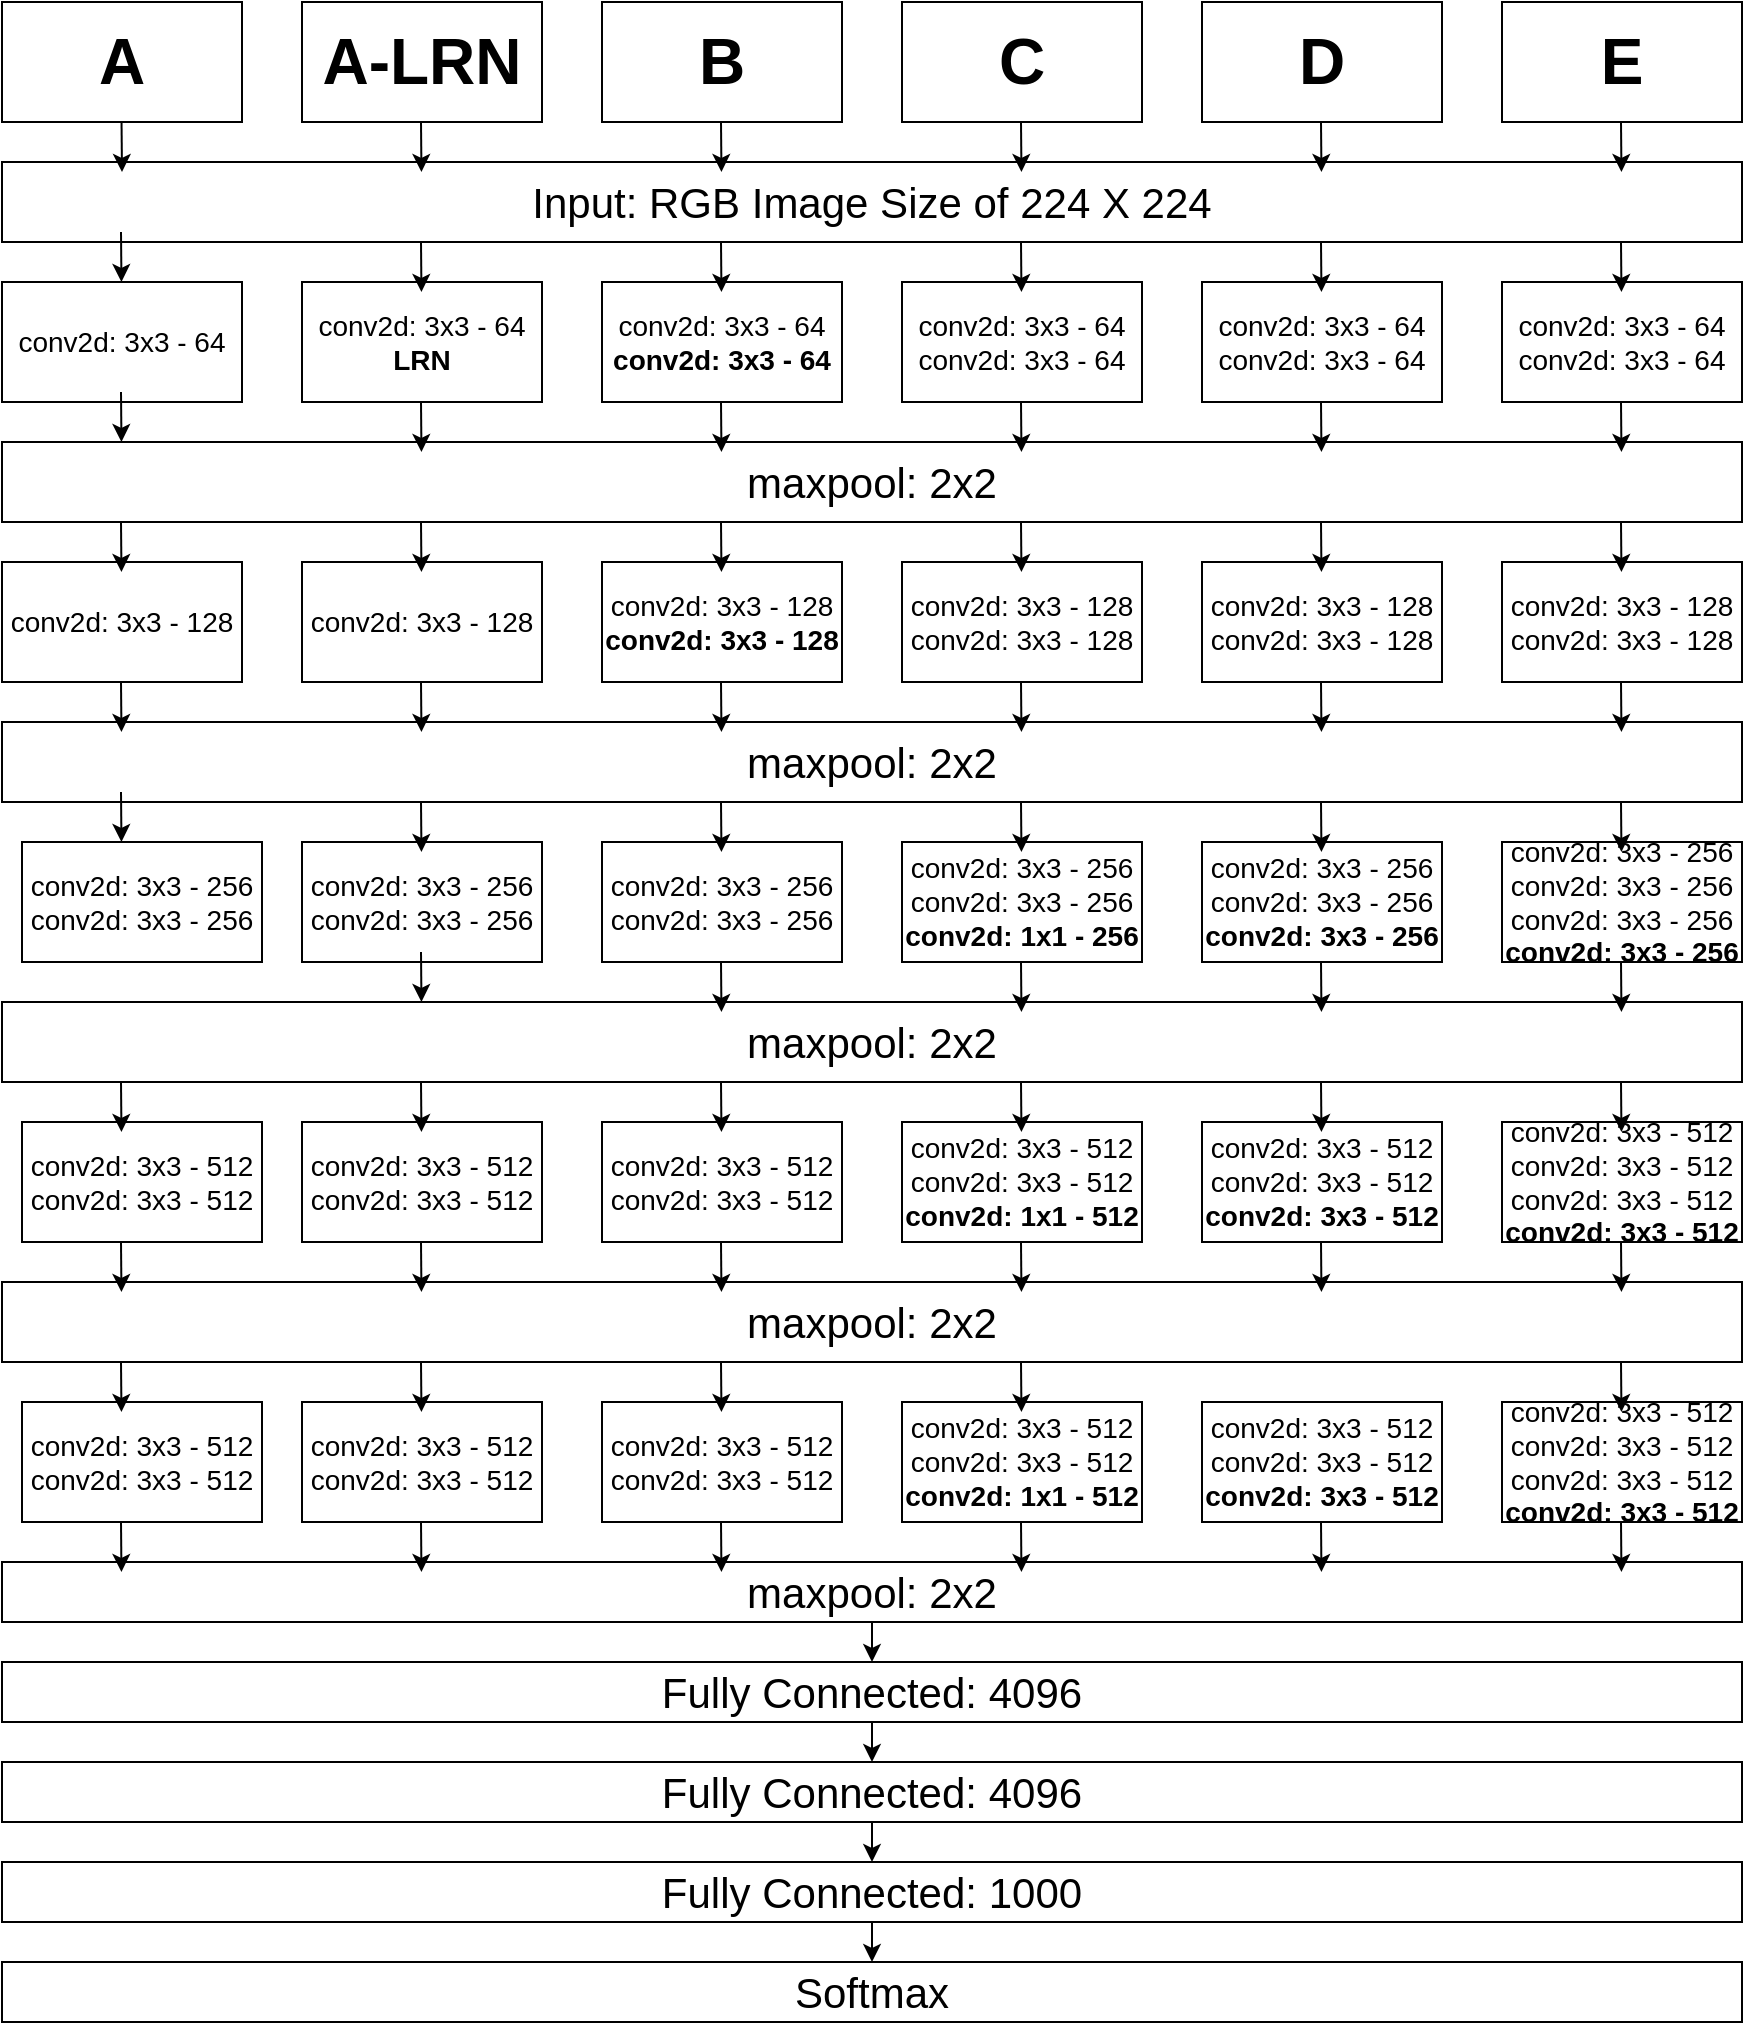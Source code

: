 <mxfile version="13.4.6" type="device"><diagram id="58EJAsAzyNvhhoE62I-L" name="Page-1"><mxGraphModel dx="1365" dy="728" grid="1" gridSize="10" guides="1" tooltips="1" connect="1" arrows="1" fold="1" page="1" pageScale="1" pageWidth="850" pageHeight="1100" math="0" shadow="0"><root><mxCell id="0"/><mxCell id="1" parent="0"/><mxCell id="22tS7t4xA9-apccGyY3T-1" value="&lt;b&gt;&lt;font style=&quot;font-size: 32px&quot;&gt;A&lt;/font&gt;&lt;/b&gt;" style="rounded=0;whiteSpace=wrap;html=1;direction=west;" vertex="1" parent="1"><mxGeometry y="80" width="120" height="60" as="geometry"/></mxCell><mxCell id="22tS7t4xA9-apccGyY3T-3" value="&lt;font style=&quot;font-size: 21px&quot;&gt;Input: RGB Image Size of 224 X 224&lt;/font&gt;" style="rounded=0;whiteSpace=wrap;html=1;direction=east;" vertex="1" parent="1"><mxGeometry y="160" width="870" height="40" as="geometry"/></mxCell><mxCell id="22tS7t4xA9-apccGyY3T-6" value="&lt;font&gt;&lt;font style=&quot;font-size: 14px&quot;&gt;conv2d: 3x3 - 64&lt;/font&gt;&lt;br&gt;&lt;/font&gt;" style="rounded=0;whiteSpace=wrap;html=1;" vertex="1" parent="1"><mxGeometry y="220" width="120" height="60" as="geometry"/></mxCell><mxCell id="22tS7t4xA9-apccGyY3T-8" value="&lt;font style=&quot;font-size: 21px&quot;&gt;maxpool: 2x2&lt;/font&gt;" style="rounded=0;whiteSpace=wrap;html=1;" vertex="1" parent="1"><mxGeometry y="300" width="870" height="40" as="geometry"/></mxCell><mxCell id="22tS7t4xA9-apccGyY3T-10" value="&lt;font&gt;&lt;font style=&quot;font-size: 14px&quot;&gt;conv2d: 3x3 - 128&lt;/font&gt;&lt;br&gt;&lt;/font&gt;" style="rounded=0;whiteSpace=wrap;html=1;" vertex="1" parent="1"><mxGeometry y="360" width="120" height="60" as="geometry"/></mxCell><mxCell id="22tS7t4xA9-apccGyY3T-12" value="&lt;font style=&quot;font-size: 21px&quot;&gt;maxpool: 2x2&lt;/font&gt;" style="rounded=0;whiteSpace=wrap;html=1;" vertex="1" parent="1"><mxGeometry y="440" width="870" height="40" as="geometry"/></mxCell><mxCell id="22tS7t4xA9-apccGyY3T-14" value="&lt;font&gt;&lt;font style=&quot;font-size: 14px&quot;&gt;conv2d: 3x3 - 256&lt;br&gt;&lt;/font&gt;&lt;span style=&quot;font-size: 14px&quot;&gt;conv2d: 3x3 - 256&lt;/span&gt;&lt;br&gt;&lt;/font&gt;" style="rounded=0;whiteSpace=wrap;html=1;" vertex="1" parent="1"><mxGeometry x="10" y="500" width="120" height="60" as="geometry"/></mxCell><mxCell id="22tS7t4xA9-apccGyY3T-16" value="&lt;font style=&quot;font-size: 21px&quot;&gt;maxpool: 2x2&lt;/font&gt;" style="rounded=0;whiteSpace=wrap;html=1;" vertex="1" parent="1"><mxGeometry y="580" width="870" height="40" as="geometry"/></mxCell><mxCell id="22tS7t4xA9-apccGyY3T-19" value="&lt;font&gt;&lt;font style=&quot;font-size: 14px&quot;&gt;conv2d: 3x3 - 512&lt;br&gt;&lt;/font&gt;&lt;span style=&quot;font-size: 14px&quot;&gt;conv2d: 3x3 - 512&lt;/span&gt;&lt;br&gt;&lt;/font&gt;" style="rounded=0;whiteSpace=wrap;html=1;" vertex="1" parent="1"><mxGeometry x="10" y="640" width="120" height="60" as="geometry"/></mxCell><mxCell id="22tS7t4xA9-apccGyY3T-25" value="&lt;font style=&quot;font-size: 21px&quot;&gt;maxpool: 2x2&lt;/font&gt;" style="rounded=0;whiteSpace=wrap;html=1;" vertex="1" parent="1"><mxGeometry y="720" width="870" height="40" as="geometry"/></mxCell><mxCell id="22tS7t4xA9-apccGyY3T-27" value="&lt;font&gt;&lt;font style=&quot;font-size: 14px&quot;&gt;conv2d: 3x3 - 512&lt;br&gt;&lt;/font&gt;&lt;span style=&quot;font-size: 14px&quot;&gt;conv2d: 3x3 - 512&lt;/span&gt;&lt;br&gt;&lt;/font&gt;" style="rounded=0;whiteSpace=wrap;html=1;" vertex="1" parent="1"><mxGeometry x="10" y="780" width="120" height="60" as="geometry"/></mxCell><mxCell id="22tS7t4xA9-apccGyY3T-59" style="edgeStyle=orthogonalEdgeStyle;rounded=0;orthogonalLoop=1;jettySize=auto;html=1;exitX=0.5;exitY=1;exitDx=0;exitDy=0;entryX=0.5;entryY=0;entryDx=0;entryDy=0;" edge="1" parent="1" source="22tS7t4xA9-apccGyY3T-29" target="22tS7t4xA9-apccGyY3T-30"><mxGeometry relative="1" as="geometry"/></mxCell><mxCell id="22tS7t4xA9-apccGyY3T-29" value="&lt;font style=&quot;font-size: 21px&quot;&gt;maxpool: 2x2&lt;/font&gt;" style="rounded=0;whiteSpace=wrap;html=1;" vertex="1" parent="1"><mxGeometry y="860" width="870" height="30" as="geometry"/></mxCell><mxCell id="22tS7t4xA9-apccGyY3T-60" style="edgeStyle=orthogonalEdgeStyle;rounded=0;orthogonalLoop=1;jettySize=auto;html=1;exitX=0.5;exitY=1;exitDx=0;exitDy=0;entryX=0.5;entryY=0;entryDx=0;entryDy=0;" edge="1" parent="1" source="22tS7t4xA9-apccGyY3T-30" target="22tS7t4xA9-apccGyY3T-31"><mxGeometry relative="1" as="geometry"/></mxCell><mxCell id="22tS7t4xA9-apccGyY3T-30" value="&lt;font style=&quot;font-size: 21px&quot;&gt;Fully Connected: 4096&lt;/font&gt;" style="rounded=0;whiteSpace=wrap;html=1;" vertex="1" parent="1"><mxGeometry y="910" width="870" height="30" as="geometry"/></mxCell><mxCell id="22tS7t4xA9-apccGyY3T-61" style="edgeStyle=orthogonalEdgeStyle;rounded=0;orthogonalLoop=1;jettySize=auto;html=1;exitX=0.5;exitY=1;exitDx=0;exitDy=0;entryX=0.5;entryY=0;entryDx=0;entryDy=0;" edge="1" parent="1" source="22tS7t4xA9-apccGyY3T-31" target="22tS7t4xA9-apccGyY3T-34"><mxGeometry relative="1" as="geometry"/></mxCell><mxCell id="22tS7t4xA9-apccGyY3T-31" value="&lt;font style=&quot;font-size: 21px&quot;&gt;Fully Connected: 4096&lt;/font&gt;" style="rounded=0;whiteSpace=wrap;html=1;" vertex="1" parent="1"><mxGeometry y="960" width="870" height="30" as="geometry"/></mxCell><mxCell id="22tS7t4xA9-apccGyY3T-32" style="edgeStyle=orthogonalEdgeStyle;rounded=0;orthogonalLoop=1;jettySize=auto;html=1;exitX=0.5;exitY=1;exitDx=0;exitDy=0;" edge="1" parent="1" source="22tS7t4xA9-apccGyY3T-3" target="22tS7t4xA9-apccGyY3T-3"><mxGeometry relative="1" as="geometry"/></mxCell><mxCell id="22tS7t4xA9-apccGyY3T-62" style="edgeStyle=orthogonalEdgeStyle;rounded=0;orthogonalLoop=1;jettySize=auto;html=1;exitX=0.5;exitY=1;exitDx=0;exitDy=0;entryX=0.5;entryY=0;entryDx=0;entryDy=0;" edge="1" parent="1" source="22tS7t4xA9-apccGyY3T-34" target="22tS7t4xA9-apccGyY3T-35"><mxGeometry relative="1" as="geometry"/></mxCell><mxCell id="22tS7t4xA9-apccGyY3T-34" value="&lt;font style=&quot;font-size: 21px&quot;&gt;Fully Connected: 1000&lt;/font&gt;" style="rounded=0;whiteSpace=wrap;html=1;" vertex="1" parent="1"><mxGeometry y="1010" width="870" height="30" as="geometry"/></mxCell><mxCell id="22tS7t4xA9-apccGyY3T-35" value="&lt;font style=&quot;font-size: 21px&quot;&gt;Softmax&lt;/font&gt;" style="rounded=0;whiteSpace=wrap;html=1;" vertex="1" parent="1"><mxGeometry y="1060" width="870" height="30" as="geometry"/></mxCell><mxCell id="22tS7t4xA9-apccGyY3T-36" value="&lt;font&gt;&lt;font style=&quot;font-size: 14px&quot;&gt;conv2d: 3x3 - 64&lt;br&gt;&lt;/font&gt;&lt;b&gt;&lt;font style=&quot;font-size: 14px&quot;&gt;LRN&lt;/font&gt;&lt;/b&gt;&lt;br&gt;&lt;/font&gt;" style="rounded=0;whiteSpace=wrap;html=1;" vertex="1" parent="1"><mxGeometry x="150" y="220" width="120" height="60" as="geometry"/></mxCell><mxCell id="22tS7t4xA9-apccGyY3T-37" value="&lt;b&gt;&lt;font style=&quot;font-size: 32px&quot;&gt;A-LRN&lt;/font&gt;&lt;/b&gt;" style="rounded=0;whiteSpace=wrap;html=1;direction=west;" vertex="1" parent="1"><mxGeometry x="150" y="80" width="120" height="60" as="geometry"/></mxCell><mxCell id="22tS7t4xA9-apccGyY3T-38" value="&lt;font&gt;&lt;font style=&quot;font-size: 14px&quot;&gt;conv2d: 3x3 - 128&lt;/font&gt;&lt;br&gt;&lt;/font&gt;" style="rounded=0;whiteSpace=wrap;html=1;" vertex="1" parent="1"><mxGeometry x="150" y="360" width="120" height="60" as="geometry"/></mxCell><mxCell id="22tS7t4xA9-apccGyY3T-39" value="&lt;font&gt;&lt;font style=&quot;font-size: 14px&quot;&gt;conv2d: 3x3 - 256&lt;br&gt;&lt;/font&gt;&lt;span style=&quot;font-size: 14px&quot;&gt;conv2d: 3x3 - 256&lt;/span&gt;&lt;br&gt;&lt;/font&gt;" style="rounded=0;whiteSpace=wrap;html=1;" vertex="1" parent="1"><mxGeometry x="150" y="500" width="120" height="60" as="geometry"/></mxCell><mxCell id="22tS7t4xA9-apccGyY3T-40" value="&lt;font&gt;&lt;font style=&quot;font-size: 14px&quot;&gt;conv2d: 3x3 - 512&lt;br&gt;&lt;/font&gt;&lt;span style=&quot;font-size: 14px&quot;&gt;conv2d: 3x3 - 512&lt;/span&gt;&lt;br&gt;&lt;/font&gt;" style="rounded=0;whiteSpace=wrap;html=1;" vertex="1" parent="1"><mxGeometry x="150" y="640" width="120" height="60" as="geometry"/></mxCell><mxCell id="22tS7t4xA9-apccGyY3T-41" value="&lt;font&gt;&lt;font style=&quot;font-size: 14px&quot;&gt;conv2d: 3x3 - 512&lt;br&gt;&lt;/font&gt;&lt;span style=&quot;font-size: 14px&quot;&gt;conv2d: 3x3 - 512&lt;/span&gt;&lt;br&gt;&lt;/font&gt;" style="rounded=0;whiteSpace=wrap;html=1;" vertex="1" parent="1"><mxGeometry x="150" y="780" width="120" height="60" as="geometry"/></mxCell><mxCell id="22tS7t4xA9-apccGyY3T-63" value="&lt;font&gt;&lt;font style=&quot;font-size: 14px&quot;&gt;conv2d: 3x3 - 64&lt;br&gt;&lt;/font&gt;&lt;span style=&quot;font-size: 14px&quot;&gt;&lt;b&gt;conv2d: 3x3 - 64&lt;/b&gt;&lt;/span&gt;&lt;br&gt;&lt;/font&gt;" style="rounded=0;whiteSpace=wrap;html=1;" vertex="1" parent="1"><mxGeometry x="300" y="220" width="120" height="60" as="geometry"/></mxCell><mxCell id="22tS7t4xA9-apccGyY3T-64" value="&lt;b&gt;&lt;font style=&quot;font-size: 32px&quot;&gt;B&lt;/font&gt;&lt;/b&gt;" style="rounded=0;whiteSpace=wrap;html=1;direction=west;" vertex="1" parent="1"><mxGeometry x="300" y="80" width="120" height="60" as="geometry"/></mxCell><mxCell id="22tS7t4xA9-apccGyY3T-65" value="&lt;b&gt;&lt;font style=&quot;font-size: 32px&quot;&gt;C&lt;/font&gt;&lt;/b&gt;" style="rounded=0;whiteSpace=wrap;html=1;direction=west;" vertex="1" parent="1"><mxGeometry x="450" y="80" width="120" height="60" as="geometry"/></mxCell><mxCell id="22tS7t4xA9-apccGyY3T-66" value="&lt;b&gt;&lt;font style=&quot;font-size: 32px&quot;&gt;D&lt;/font&gt;&lt;/b&gt;" style="rounded=0;whiteSpace=wrap;html=1;direction=west;" vertex="1" parent="1"><mxGeometry x="600" y="80" width="120" height="60" as="geometry"/></mxCell><mxCell id="22tS7t4xA9-apccGyY3T-67" value="&lt;b&gt;&lt;font style=&quot;font-size: 32px&quot;&gt;E&lt;/font&gt;&lt;/b&gt;" style="rounded=0;whiteSpace=wrap;html=1;direction=west;" vertex="1" parent="1"><mxGeometry x="750" y="80" width="120" height="60" as="geometry"/></mxCell><mxCell id="22tS7t4xA9-apccGyY3T-71" value="" style="endArrow=classic;html=1;" edge="1" parent="1"><mxGeometry width="50" height="50" relative="1" as="geometry"><mxPoint x="59.77" y="140" as="sourcePoint"/><mxPoint x="60" y="165" as="targetPoint"/><Array as="points"><mxPoint x="60" y="165"/></Array></mxGeometry></mxCell><mxCell id="22tS7t4xA9-apccGyY3T-72" value="" style="endArrow=classic;html=1;" edge="1" parent="1"><mxGeometry width="50" height="50" relative="1" as="geometry"><mxPoint x="59.5" y="195" as="sourcePoint"/><mxPoint x="59.73" y="220" as="targetPoint"/><Array as="points"><mxPoint x="59.73" y="220"/></Array></mxGeometry></mxCell><mxCell id="22tS7t4xA9-apccGyY3T-73" value="" style="endArrow=classic;html=1;" edge="1" parent="1"><mxGeometry width="50" height="50" relative="1" as="geometry"><mxPoint x="59.5" y="275" as="sourcePoint"/><mxPoint x="59.73" y="300" as="targetPoint"/><Array as="points"><mxPoint x="59.73" y="300"/></Array></mxGeometry></mxCell><mxCell id="22tS7t4xA9-apccGyY3T-74" value="" style="endArrow=classic;html=1;" edge="1" parent="1"><mxGeometry width="50" height="50" relative="1" as="geometry"><mxPoint x="59.5" y="340" as="sourcePoint"/><mxPoint x="59.73" y="365" as="targetPoint"/><Array as="points"><mxPoint x="59.73" y="365"/></Array></mxGeometry></mxCell><mxCell id="22tS7t4xA9-apccGyY3T-75" value="" style="endArrow=classic;html=1;" edge="1" parent="1"><mxGeometry width="50" height="50" relative="1" as="geometry"><mxPoint x="59.5" y="420" as="sourcePoint"/><mxPoint x="59.73" y="445" as="targetPoint"/><Array as="points"><mxPoint x="59.73" y="445"/></Array></mxGeometry></mxCell><mxCell id="22tS7t4xA9-apccGyY3T-76" value="" style="endArrow=classic;html=1;" edge="1" parent="1"><mxGeometry width="50" height="50" relative="1" as="geometry"><mxPoint x="59.5" y="475" as="sourcePoint"/><mxPoint x="59.73" y="500" as="targetPoint"/><Array as="points"><mxPoint x="59.73" y="500"/></Array></mxGeometry></mxCell><mxCell id="22tS7t4xA9-apccGyY3T-77" value="" style="endArrow=classic;html=1;" edge="1" parent="1"><mxGeometry width="50" height="50" relative="1" as="geometry"><mxPoint x="59.5" y="620" as="sourcePoint"/><mxPoint x="59.73" y="645" as="targetPoint"/><Array as="points"><mxPoint x="59.73" y="645"/></Array></mxGeometry></mxCell><mxCell id="22tS7t4xA9-apccGyY3T-78" value="" style="endArrow=classic;html=1;" edge="1" parent="1"><mxGeometry width="50" height="50" relative="1" as="geometry"><mxPoint x="59.5" y="700" as="sourcePoint"/><mxPoint x="59.73" y="725" as="targetPoint"/><Array as="points"><mxPoint x="59.73" y="725"/></Array></mxGeometry></mxCell><mxCell id="22tS7t4xA9-apccGyY3T-79" value="" style="endArrow=classic;html=1;" edge="1" parent="1"><mxGeometry width="50" height="50" relative="1" as="geometry"><mxPoint x="59.5" y="760" as="sourcePoint"/><mxPoint x="59.73" y="785" as="targetPoint"/><Array as="points"><mxPoint x="59.73" y="785"/></Array></mxGeometry></mxCell><mxCell id="22tS7t4xA9-apccGyY3T-80" value="" style="endArrow=classic;html=1;" edge="1" parent="1"><mxGeometry width="50" height="50" relative="1" as="geometry"><mxPoint x="209.5" y="140" as="sourcePoint"/><mxPoint x="209.73" y="165" as="targetPoint"/><Array as="points"><mxPoint x="209.73" y="165"/></Array></mxGeometry></mxCell><mxCell id="22tS7t4xA9-apccGyY3T-81" value="" style="endArrow=classic;html=1;" edge="1" parent="1"><mxGeometry width="50" height="50" relative="1" as="geometry"><mxPoint x="209.5" y="200" as="sourcePoint"/><mxPoint x="209.73" y="225" as="targetPoint"/><Array as="points"><mxPoint x="209.73" y="225"/></Array></mxGeometry></mxCell><mxCell id="22tS7t4xA9-apccGyY3T-82" value="" style="endArrow=classic;html=1;" edge="1" parent="1"><mxGeometry width="50" height="50" relative="1" as="geometry"><mxPoint x="209.5" y="280" as="sourcePoint"/><mxPoint x="209.73" y="305" as="targetPoint"/><Array as="points"><mxPoint x="209.73" y="305"/></Array></mxGeometry></mxCell><mxCell id="22tS7t4xA9-apccGyY3T-83" value="" style="endArrow=classic;html=1;" edge="1" parent="1"><mxGeometry width="50" height="50" relative="1" as="geometry"><mxPoint x="209.5" y="340" as="sourcePoint"/><mxPoint x="209.73" y="365" as="targetPoint"/><Array as="points"><mxPoint x="209.73" y="365"/></Array></mxGeometry></mxCell><mxCell id="22tS7t4xA9-apccGyY3T-84" value="" style="endArrow=classic;html=1;" edge="1" parent="1"><mxGeometry width="50" height="50" relative="1" as="geometry"><mxPoint x="209.5" y="420" as="sourcePoint"/><mxPoint x="209.73" y="445" as="targetPoint"/><Array as="points"><mxPoint x="209.73" y="445"/></Array></mxGeometry></mxCell><mxCell id="22tS7t4xA9-apccGyY3T-85" value="" style="endArrow=classic;html=1;" edge="1" parent="1"><mxGeometry width="50" height="50" relative="1" as="geometry"><mxPoint x="209.5" y="480" as="sourcePoint"/><mxPoint x="209.73" y="505" as="targetPoint"/><Array as="points"><mxPoint x="209.73" y="505"/></Array></mxGeometry></mxCell><mxCell id="22tS7t4xA9-apccGyY3T-86" value="" style="endArrow=classic;html=1;" edge="1" parent="1"><mxGeometry width="50" height="50" relative="1" as="geometry"><mxPoint x="209.5" y="555" as="sourcePoint"/><mxPoint x="209.73" y="580" as="targetPoint"/><Array as="points"><mxPoint x="209.73" y="580"/></Array></mxGeometry></mxCell><mxCell id="22tS7t4xA9-apccGyY3T-87" value="" style="endArrow=classic;html=1;" edge="1" parent="1"><mxGeometry width="50" height="50" relative="1" as="geometry"><mxPoint x="209.5" y="620" as="sourcePoint"/><mxPoint x="209.73" y="645" as="targetPoint"/><Array as="points"><mxPoint x="209.73" y="645"/></Array></mxGeometry></mxCell><mxCell id="22tS7t4xA9-apccGyY3T-88" value="" style="endArrow=classic;html=1;" edge="1" parent="1"><mxGeometry width="50" height="50" relative="1" as="geometry"><mxPoint x="209.5" y="700" as="sourcePoint"/><mxPoint x="209.73" y="725" as="targetPoint"/><Array as="points"><mxPoint x="209.73" y="725"/></Array></mxGeometry></mxCell><mxCell id="22tS7t4xA9-apccGyY3T-89" value="" style="endArrow=classic;html=1;" edge="1" parent="1"><mxGeometry width="50" height="50" relative="1" as="geometry"><mxPoint x="209.5" y="760" as="sourcePoint"/><mxPoint x="209.73" y="785" as="targetPoint"/><Array as="points"><mxPoint x="209.73" y="785"/></Array></mxGeometry></mxCell><mxCell id="22tS7t4xA9-apccGyY3T-90" value="" style="endArrow=classic;html=1;" edge="1" parent="1"><mxGeometry width="50" height="50" relative="1" as="geometry"><mxPoint x="59.5" y="840" as="sourcePoint"/><mxPoint x="59.73" y="865" as="targetPoint"/><Array as="points"><mxPoint x="59.73" y="865"/></Array></mxGeometry></mxCell><mxCell id="22tS7t4xA9-apccGyY3T-91" value="" style="endArrow=classic;html=1;" edge="1" parent="1"><mxGeometry width="50" height="50" relative="1" as="geometry"><mxPoint x="209.5" y="840" as="sourcePoint"/><mxPoint x="209.73" y="865" as="targetPoint"/><Array as="points"><mxPoint x="209.73" y="865"/></Array></mxGeometry></mxCell><mxCell id="22tS7t4xA9-apccGyY3T-93" value="&lt;font&gt;&lt;font style=&quot;font-size: 14px&quot;&gt;conv2d: 3x3 - 128&lt;br&gt;&lt;/font&gt;&lt;span style=&quot;font-size: 14px&quot;&gt;&lt;b&gt;conv2d: 3x3 - 128&lt;/b&gt;&lt;/span&gt;&lt;br&gt;&lt;/font&gt;" style="rounded=0;whiteSpace=wrap;html=1;" vertex="1" parent="1"><mxGeometry x="300" y="360" width="120" height="60" as="geometry"/></mxCell><mxCell id="22tS7t4xA9-apccGyY3T-94" value="&lt;font&gt;&lt;font style=&quot;font-size: 14px&quot;&gt;conv2d: 3x3 - 256&lt;br&gt;&lt;/font&gt;&lt;span style=&quot;font-size: 14px&quot;&gt;conv2d: 3x3 - 256&lt;/span&gt;&lt;br&gt;&lt;/font&gt;" style="rounded=0;whiteSpace=wrap;html=1;" vertex="1" parent="1"><mxGeometry x="300" y="500" width="120" height="60" as="geometry"/></mxCell><mxCell id="22tS7t4xA9-apccGyY3T-95" value="&lt;font&gt;&lt;font style=&quot;font-size: 14px&quot;&gt;conv2d: 3x3 - 512&lt;br&gt;&lt;/font&gt;&lt;span style=&quot;font-size: 14px&quot;&gt;conv2d: 3x3 - 512&lt;/span&gt;&lt;br&gt;&lt;/font&gt;" style="rounded=0;whiteSpace=wrap;html=1;" vertex="1" parent="1"><mxGeometry x="300" y="640" width="120" height="60" as="geometry"/></mxCell><mxCell id="22tS7t4xA9-apccGyY3T-96" value="&lt;font&gt;&lt;font style=&quot;font-size: 14px&quot;&gt;conv2d: 3x3 - 512&lt;br&gt;&lt;/font&gt;&lt;span style=&quot;font-size: 14px&quot;&gt;conv2d: 3x3 - 512&lt;/span&gt;&lt;br&gt;&lt;/font&gt;" style="rounded=0;whiteSpace=wrap;html=1;" vertex="1" parent="1"><mxGeometry x="300" y="780" width="120" height="60" as="geometry"/></mxCell><mxCell id="22tS7t4xA9-apccGyY3T-97" value="" style="endArrow=classic;html=1;" edge="1" parent="1"><mxGeometry width="50" height="50" relative="1" as="geometry"><mxPoint x="359.5" y="140" as="sourcePoint"/><mxPoint x="359.73" y="165" as="targetPoint"/><Array as="points"><mxPoint x="359.73" y="165"/></Array></mxGeometry></mxCell><mxCell id="22tS7t4xA9-apccGyY3T-98" value="" style="endArrow=classic;html=1;" edge="1" parent="1"><mxGeometry width="50" height="50" relative="1" as="geometry"><mxPoint x="359.5" y="200" as="sourcePoint"/><mxPoint x="359.73" y="225" as="targetPoint"/><Array as="points"><mxPoint x="359.73" y="225"/></Array></mxGeometry></mxCell><mxCell id="22tS7t4xA9-apccGyY3T-99" value="" style="endArrow=classic;html=1;" edge="1" parent="1"><mxGeometry width="50" height="50" relative="1" as="geometry"><mxPoint x="359.5" y="280" as="sourcePoint"/><mxPoint x="359.73" y="305" as="targetPoint"/><Array as="points"><mxPoint x="359.73" y="305"/></Array></mxGeometry></mxCell><mxCell id="22tS7t4xA9-apccGyY3T-100" value="" style="endArrow=classic;html=1;" edge="1" parent="1"><mxGeometry width="50" height="50" relative="1" as="geometry"><mxPoint x="359.5" y="340" as="sourcePoint"/><mxPoint x="359.73" y="365" as="targetPoint"/><Array as="points"><mxPoint x="359.73" y="365"/></Array></mxGeometry></mxCell><mxCell id="22tS7t4xA9-apccGyY3T-101" value="" style="endArrow=classic;html=1;" edge="1" parent="1"><mxGeometry width="50" height="50" relative="1" as="geometry"><mxPoint x="359.5" y="420" as="sourcePoint"/><mxPoint x="359.73" y="445" as="targetPoint"/><Array as="points"><mxPoint x="359.73" y="445"/></Array></mxGeometry></mxCell><mxCell id="22tS7t4xA9-apccGyY3T-102" value="" style="endArrow=classic;html=1;" edge="1" parent="1"><mxGeometry width="50" height="50" relative="1" as="geometry"><mxPoint x="359.5" y="480" as="sourcePoint"/><mxPoint x="359.73" y="505" as="targetPoint"/><Array as="points"><mxPoint x="359.73" y="505"/></Array></mxGeometry></mxCell><mxCell id="22tS7t4xA9-apccGyY3T-103" value="" style="endArrow=classic;html=1;" edge="1" parent="1"><mxGeometry width="50" height="50" relative="1" as="geometry"><mxPoint x="359.5" y="560" as="sourcePoint"/><mxPoint x="359.73" y="585" as="targetPoint"/><Array as="points"><mxPoint x="359.73" y="585"/></Array></mxGeometry></mxCell><mxCell id="22tS7t4xA9-apccGyY3T-104" value="" style="endArrow=classic;html=1;" edge="1" parent="1"><mxGeometry width="50" height="50" relative="1" as="geometry"><mxPoint x="359.5" y="620" as="sourcePoint"/><mxPoint x="359.73" y="645" as="targetPoint"/><Array as="points"><mxPoint x="359.73" y="645"/></Array></mxGeometry></mxCell><mxCell id="22tS7t4xA9-apccGyY3T-105" value="" style="endArrow=classic;html=1;" edge="1" parent="1"><mxGeometry width="50" height="50" relative="1" as="geometry"><mxPoint x="359.5" y="700" as="sourcePoint"/><mxPoint x="359.73" y="725" as="targetPoint"/><Array as="points"><mxPoint x="359.73" y="725"/></Array></mxGeometry></mxCell><mxCell id="22tS7t4xA9-apccGyY3T-106" value="" style="endArrow=classic;html=1;" edge="1" parent="1"><mxGeometry width="50" height="50" relative="1" as="geometry"><mxPoint x="359.5" y="760" as="sourcePoint"/><mxPoint x="359.73" y="785" as="targetPoint"/><Array as="points"><mxPoint x="359.73" y="785"/></Array></mxGeometry></mxCell><mxCell id="22tS7t4xA9-apccGyY3T-107" value="" style="endArrow=classic;html=1;" edge="1" parent="1"><mxGeometry width="50" height="50" relative="1" as="geometry"><mxPoint x="359.5" y="840" as="sourcePoint"/><mxPoint x="359.73" y="865" as="targetPoint"/><Array as="points"><mxPoint x="359.73" y="865"/></Array></mxGeometry></mxCell><mxCell id="22tS7t4xA9-apccGyY3T-108" value="&lt;font&gt;&lt;font style=&quot;font-size: 14px&quot;&gt;conv2d: 3x3 - 64&lt;br&gt;&lt;/font&gt;&lt;span style=&quot;font-size: 14px&quot;&gt;conv2d: 3x3 - 64&lt;/span&gt;&lt;br&gt;&lt;/font&gt;" style="rounded=0;whiteSpace=wrap;html=1;" vertex="1" parent="1"><mxGeometry x="450" y="220" width="120" height="60" as="geometry"/></mxCell><mxCell id="22tS7t4xA9-apccGyY3T-109" value="&lt;font&gt;&lt;font style=&quot;font-size: 14px&quot;&gt;conv2d: 3x3 - 128&lt;br&gt;&lt;/font&gt;&lt;span style=&quot;font-size: 14px&quot;&gt;conv2d: 3x3 - 128&lt;/span&gt;&lt;br&gt;&lt;/font&gt;" style="rounded=0;whiteSpace=wrap;html=1;" vertex="1" parent="1"><mxGeometry x="450" y="360" width="120" height="60" as="geometry"/></mxCell><mxCell id="22tS7t4xA9-apccGyY3T-110" value="&lt;font&gt;&lt;font style=&quot;font-size: 14px&quot;&gt;conv2d: 3x3 - 256&lt;br&gt;&lt;/font&gt;&lt;span style=&quot;font-size: 14px&quot;&gt;conv2d: 3x3 - 256&lt;br&gt;&lt;/span&gt;&lt;font style=&quot;font-size: 14px&quot;&gt;&lt;b&gt;conv2d: 1x1 - 256&lt;/b&gt;&lt;/font&gt;&lt;br&gt;&lt;/font&gt;" style="rounded=0;whiteSpace=wrap;html=1;" vertex="1" parent="1"><mxGeometry x="450" y="500" width="120" height="60" as="geometry"/></mxCell><mxCell id="22tS7t4xA9-apccGyY3T-111" value="&lt;font&gt;&lt;font style=&quot;font-size: 14px&quot;&gt;conv2d: 3x3 - 512&lt;br&gt;&lt;/font&gt;&lt;span style=&quot;font-size: 14px&quot;&gt;conv2d: 3x3 - 512&lt;br&gt;&lt;/span&gt;&lt;font style=&quot;font-size: 14px&quot;&gt;&lt;b&gt;conv2d: 1x1 - 512&lt;/b&gt;&lt;/font&gt;&lt;br&gt;&lt;/font&gt;" style="rounded=0;whiteSpace=wrap;html=1;" vertex="1" parent="1"><mxGeometry x="450" y="640" width="120" height="60" as="geometry"/></mxCell><mxCell id="22tS7t4xA9-apccGyY3T-114" value="&lt;font&gt;&lt;font style=&quot;font-size: 14px&quot;&gt;conv2d: 3x3 - 512&lt;br&gt;&lt;/font&gt;&lt;span style=&quot;font-size: 14px&quot;&gt;conv2d: 3x3 - 512&lt;br&gt;&lt;/span&gt;&lt;font style=&quot;font-size: 14px&quot;&gt;&lt;b&gt;conv2d: 1x1 - 512&lt;/b&gt;&lt;/font&gt;&lt;br&gt;&lt;/font&gt;" style="rounded=0;whiteSpace=wrap;html=1;" vertex="1" parent="1"><mxGeometry x="450" y="780" width="120" height="60" as="geometry"/></mxCell><mxCell id="22tS7t4xA9-apccGyY3T-115" value="&lt;font&gt;&lt;font style=&quot;font-size: 14px&quot;&gt;conv2d: 3x3 - 64&lt;br&gt;&lt;/font&gt;&lt;span style=&quot;font-size: 14px&quot;&gt;conv2d: 3x3 - 64&lt;/span&gt;&lt;br&gt;&lt;/font&gt;" style="rounded=0;whiteSpace=wrap;html=1;" vertex="1" parent="1"><mxGeometry x="600" y="220" width="120" height="60" as="geometry"/></mxCell><mxCell id="22tS7t4xA9-apccGyY3T-116" value="&lt;font&gt;&lt;font style=&quot;font-size: 14px&quot;&gt;conv2d: 3x3 - 128&lt;br&gt;&lt;/font&gt;&lt;span style=&quot;font-size: 14px&quot;&gt;conv2d: 3x3 - 128&lt;/span&gt;&lt;br&gt;&lt;/font&gt;" style="rounded=0;whiteSpace=wrap;html=1;" vertex="1" parent="1"><mxGeometry x="600" y="360" width="120" height="60" as="geometry"/></mxCell><mxCell id="22tS7t4xA9-apccGyY3T-117" value="&lt;font&gt;&lt;font style=&quot;font-size: 14px&quot;&gt;conv2d: 3x3 - 256&lt;br&gt;&lt;/font&gt;&lt;span style=&quot;font-size: 14px&quot;&gt;conv2d: 3x3 - 256&lt;br&gt;&lt;/span&gt;&lt;font style=&quot;font-size: 14px&quot;&gt;&lt;b&gt;conv2d: 3x3 - 256&lt;/b&gt;&lt;/font&gt;&lt;br&gt;&lt;/font&gt;" style="rounded=0;whiteSpace=wrap;html=1;" vertex="1" parent="1"><mxGeometry x="600" y="500" width="120" height="60" as="geometry"/></mxCell><mxCell id="22tS7t4xA9-apccGyY3T-118" value="&lt;font&gt;&lt;font style=&quot;font-size: 14px&quot;&gt;conv2d: 3x3 - 512&lt;br&gt;&lt;/font&gt;&lt;span style=&quot;font-size: 14px&quot;&gt;conv2d: 3x3 - 512&lt;br&gt;&lt;/span&gt;&lt;font style=&quot;font-size: 14px&quot;&gt;&lt;b&gt;conv2d: 3x3 - 512&lt;/b&gt;&lt;/font&gt;&lt;br&gt;&lt;/font&gt;" style="rounded=0;whiteSpace=wrap;html=1;" vertex="1" parent="1"><mxGeometry x="600" y="640" width="120" height="60" as="geometry"/></mxCell><mxCell id="22tS7t4xA9-apccGyY3T-119" value="&lt;font&gt;&lt;font style=&quot;font-size: 14px&quot;&gt;conv2d: 3x3 - 512&lt;br&gt;&lt;/font&gt;&lt;span style=&quot;font-size: 14px&quot;&gt;conv2d: 3x3 - 512&lt;br&gt;&lt;/span&gt;&lt;font style=&quot;font-size: 14px&quot;&gt;&lt;b&gt;conv2d: 3x3 - 512&lt;/b&gt;&lt;/font&gt;&lt;br&gt;&lt;/font&gt;" style="rounded=0;whiteSpace=wrap;html=1;" vertex="1" parent="1"><mxGeometry x="600" y="780" width="120" height="60" as="geometry"/></mxCell><mxCell id="22tS7t4xA9-apccGyY3T-120" value="&lt;font&gt;&lt;font style=&quot;font-size: 14px&quot;&gt;conv2d: 3x3 - 64&lt;br&gt;&lt;/font&gt;&lt;span style=&quot;font-size: 14px&quot;&gt;conv2d: 3x3 - 64&lt;/span&gt;&lt;br&gt;&lt;/font&gt;" style="rounded=0;whiteSpace=wrap;html=1;" vertex="1" parent="1"><mxGeometry x="750" y="220" width="120" height="60" as="geometry"/></mxCell><mxCell id="22tS7t4xA9-apccGyY3T-121" value="&lt;font&gt;&lt;font style=&quot;font-size: 14px&quot;&gt;conv2d: 3x3 - 128&lt;br&gt;&lt;/font&gt;&lt;span style=&quot;font-size: 14px&quot;&gt;conv2d: 3x3 - 128&lt;/span&gt;&lt;br&gt;&lt;/font&gt;" style="rounded=0;whiteSpace=wrap;html=1;" vertex="1" parent="1"><mxGeometry x="750" y="360" width="120" height="60" as="geometry"/></mxCell><mxCell id="22tS7t4xA9-apccGyY3T-122" value="&lt;font&gt;&lt;font style=&quot;font-size: 14px&quot;&gt;conv2d: 3x3 - 256&lt;br&gt;&lt;/font&gt;&lt;span style=&quot;font-size: 14px&quot;&gt;conv2d: 3x3 - 256&lt;br&gt;&lt;/span&gt;&lt;font style=&quot;font-size: 14px&quot;&gt;conv2d: 3x3 - 256&lt;br&gt;&lt;/font&gt;&lt;span style=&quot;font-size: 14px&quot;&gt;&lt;b&gt;conv2d: 3x3 - 256&lt;/b&gt;&lt;/span&gt;&lt;br&gt;&lt;/font&gt;" style="rounded=0;whiteSpace=wrap;html=1;" vertex="1" parent="1"><mxGeometry x="750" y="500" width="120" height="60" as="geometry"/></mxCell><mxCell id="22tS7t4xA9-apccGyY3T-123" value="&lt;font&gt;&lt;font style=&quot;font-size: 14px&quot;&gt;conv2d: 3x3 - 512&lt;br&gt;&lt;/font&gt;&lt;span style=&quot;font-size: 14px&quot;&gt;conv2d: 3x3 - 512&lt;br&gt;&lt;/span&gt;&lt;font style=&quot;font-size: 14px&quot;&gt;conv2d: 3x3 - 512&lt;br&gt;&lt;/font&gt;&lt;b style=&quot;font-size: 14px&quot;&gt;conv2d: 3x3 - 512&lt;/b&gt;&lt;br&gt;&lt;/font&gt;" style="rounded=0;whiteSpace=wrap;html=1;" vertex="1" parent="1"><mxGeometry x="750" y="640" width="120" height="60" as="geometry"/></mxCell><mxCell id="22tS7t4xA9-apccGyY3T-125" value="&lt;font&gt;&lt;font style=&quot;font-size: 14px&quot;&gt;conv2d: 3x3 - 512&lt;br&gt;&lt;/font&gt;&lt;span style=&quot;font-size: 14px&quot;&gt;conv2d: 3x3 - 512&lt;br&gt;&lt;/span&gt;&lt;font style=&quot;font-size: 14px&quot;&gt;conv2d: 3x3 - 512&lt;br&gt;&lt;/font&gt;&lt;b style=&quot;font-size: 14px&quot;&gt;conv2d: 3x3 - 512&lt;/b&gt;&lt;br&gt;&lt;/font&gt;" style="rounded=0;whiteSpace=wrap;html=1;" vertex="1" parent="1"><mxGeometry x="750" y="780" width="120" height="60" as="geometry"/></mxCell><mxCell id="22tS7t4xA9-apccGyY3T-126" value="" style="endArrow=classic;html=1;" edge="1" parent="1"><mxGeometry width="50" height="50" relative="1" as="geometry"><mxPoint x="509.5" y="140" as="sourcePoint"/><mxPoint x="509.73" y="165" as="targetPoint"/><Array as="points"><mxPoint x="509.73" y="165"/></Array></mxGeometry></mxCell><mxCell id="22tS7t4xA9-apccGyY3T-127" value="" style="endArrow=classic;html=1;" edge="1" parent="1"><mxGeometry width="50" height="50" relative="1" as="geometry"><mxPoint x="509.5" y="200" as="sourcePoint"/><mxPoint x="509.73" y="225" as="targetPoint"/><Array as="points"><mxPoint x="509.73" y="225"/></Array></mxGeometry></mxCell><mxCell id="22tS7t4xA9-apccGyY3T-128" value="" style="endArrow=classic;html=1;" edge="1" parent="1"><mxGeometry width="50" height="50" relative="1" as="geometry"><mxPoint x="509.5" y="280" as="sourcePoint"/><mxPoint x="509.73" y="305" as="targetPoint"/><Array as="points"><mxPoint x="509.73" y="305"/></Array></mxGeometry></mxCell><mxCell id="22tS7t4xA9-apccGyY3T-129" value="" style="endArrow=classic;html=1;" edge="1" parent="1"><mxGeometry width="50" height="50" relative="1" as="geometry"><mxPoint x="509.5" y="340" as="sourcePoint"/><mxPoint x="509.73" y="365" as="targetPoint"/><Array as="points"><mxPoint x="509.73" y="365"/></Array></mxGeometry></mxCell><mxCell id="22tS7t4xA9-apccGyY3T-130" value="" style="endArrow=classic;html=1;" edge="1" parent="1"><mxGeometry width="50" height="50" relative="1" as="geometry"><mxPoint x="509.5" y="420" as="sourcePoint"/><mxPoint x="509.73" y="445" as="targetPoint"/><Array as="points"><mxPoint x="509.73" y="445"/></Array></mxGeometry></mxCell><mxCell id="22tS7t4xA9-apccGyY3T-131" value="" style="endArrow=classic;html=1;" edge="1" parent="1"><mxGeometry width="50" height="50" relative="1" as="geometry"><mxPoint x="509.5" y="480" as="sourcePoint"/><mxPoint x="509.73" y="505" as="targetPoint"/><Array as="points"><mxPoint x="509.73" y="505"/></Array></mxGeometry></mxCell><mxCell id="22tS7t4xA9-apccGyY3T-132" value="" style="endArrow=classic;html=1;" edge="1" parent="1"><mxGeometry width="50" height="50" relative="1" as="geometry"><mxPoint x="509.5" y="560" as="sourcePoint"/><mxPoint x="509.73" y="585" as="targetPoint"/><Array as="points"><mxPoint x="509.73" y="585"/></Array></mxGeometry></mxCell><mxCell id="22tS7t4xA9-apccGyY3T-133" value="" style="endArrow=classic;html=1;" edge="1" parent="1"><mxGeometry width="50" height="50" relative="1" as="geometry"><mxPoint x="509.5" y="620" as="sourcePoint"/><mxPoint x="509.73" y="645" as="targetPoint"/><Array as="points"><mxPoint x="509.73" y="645"/></Array></mxGeometry></mxCell><mxCell id="22tS7t4xA9-apccGyY3T-134" value="" style="endArrow=classic;html=1;" edge="1" parent="1"><mxGeometry width="50" height="50" relative="1" as="geometry"><mxPoint x="509.5" y="700" as="sourcePoint"/><mxPoint x="509.73" y="725" as="targetPoint"/><Array as="points"><mxPoint x="509.73" y="725"/></Array></mxGeometry></mxCell><mxCell id="22tS7t4xA9-apccGyY3T-135" value="" style="endArrow=classic;html=1;" edge="1" parent="1"><mxGeometry width="50" height="50" relative="1" as="geometry"><mxPoint x="659.5" y="140" as="sourcePoint"/><mxPoint x="659.73" y="165" as="targetPoint"/><Array as="points"><mxPoint x="659.73" y="165"/></Array></mxGeometry></mxCell><mxCell id="22tS7t4xA9-apccGyY3T-136" value="" style="endArrow=classic;html=1;" edge="1" parent="1"><mxGeometry width="50" height="50" relative="1" as="geometry"><mxPoint x="659.5" y="200" as="sourcePoint"/><mxPoint x="659.73" y="225" as="targetPoint"/><Array as="points"><mxPoint x="659.73" y="225"/></Array></mxGeometry></mxCell><mxCell id="22tS7t4xA9-apccGyY3T-137" value="" style="endArrow=classic;html=1;" edge="1" parent="1"><mxGeometry width="50" height="50" relative="1" as="geometry"><mxPoint x="659.5" y="280" as="sourcePoint"/><mxPoint x="659.73" y="305" as="targetPoint"/><Array as="points"><mxPoint x="659.73" y="305"/></Array></mxGeometry></mxCell><mxCell id="22tS7t4xA9-apccGyY3T-138" value="" style="endArrow=classic;html=1;" edge="1" parent="1"><mxGeometry width="50" height="50" relative="1" as="geometry"><mxPoint x="659.5" y="340" as="sourcePoint"/><mxPoint x="659.73" y="365" as="targetPoint"/><Array as="points"><mxPoint x="659.73" y="365"/></Array></mxGeometry></mxCell><mxCell id="22tS7t4xA9-apccGyY3T-139" value="" style="endArrow=classic;html=1;" edge="1" parent="1"><mxGeometry width="50" height="50" relative="1" as="geometry"><mxPoint x="659.5" y="420" as="sourcePoint"/><mxPoint x="659.73" y="445" as="targetPoint"/><Array as="points"><mxPoint x="659.73" y="445"/></Array></mxGeometry></mxCell><mxCell id="22tS7t4xA9-apccGyY3T-140" value="" style="endArrow=classic;html=1;" edge="1" parent="1"><mxGeometry width="50" height="50" relative="1" as="geometry"><mxPoint x="659.5" y="480" as="sourcePoint"/><mxPoint x="659.73" y="505" as="targetPoint"/><Array as="points"><mxPoint x="659.73" y="505"/></Array></mxGeometry></mxCell><mxCell id="22tS7t4xA9-apccGyY3T-141" value="" style="endArrow=classic;html=1;" edge="1" parent="1"><mxGeometry width="50" height="50" relative="1" as="geometry"><mxPoint x="659.5" y="560" as="sourcePoint"/><mxPoint x="659.73" y="585" as="targetPoint"/><Array as="points"><mxPoint x="659.73" y="585"/></Array></mxGeometry></mxCell><mxCell id="22tS7t4xA9-apccGyY3T-142" value="" style="endArrow=classic;html=1;" edge="1" parent="1"><mxGeometry width="50" height="50" relative="1" as="geometry"><mxPoint x="659.5" y="620" as="sourcePoint"/><mxPoint x="659.73" y="645" as="targetPoint"/><Array as="points"><mxPoint x="659.73" y="645"/></Array></mxGeometry></mxCell><mxCell id="22tS7t4xA9-apccGyY3T-143" value="" style="endArrow=classic;html=1;" edge="1" parent="1"><mxGeometry width="50" height="50" relative="1" as="geometry"><mxPoint x="659.5" y="700" as="sourcePoint"/><mxPoint x="659.73" y="725" as="targetPoint"/><Array as="points"><mxPoint x="659.73" y="725"/></Array></mxGeometry></mxCell><mxCell id="22tS7t4xA9-apccGyY3T-144" value="" style="endArrow=classic;html=1;" edge="1" parent="1"><mxGeometry width="50" height="50" relative="1" as="geometry"><mxPoint x="509.5" y="760" as="sourcePoint"/><mxPoint x="509.73" y="785" as="targetPoint"/><Array as="points"><mxPoint x="509.73" y="785"/></Array></mxGeometry></mxCell><mxCell id="22tS7t4xA9-apccGyY3T-145" value="" style="endArrow=classic;html=1;" edge="1" parent="1"><mxGeometry width="50" height="50" relative="1" as="geometry"><mxPoint x="509.5" y="840" as="sourcePoint"/><mxPoint x="509.73" y="865" as="targetPoint"/><Array as="points"><mxPoint x="509.73" y="865"/></Array></mxGeometry></mxCell><mxCell id="22tS7t4xA9-apccGyY3T-146" value="" style="endArrow=classic;html=1;" edge="1" parent="1"><mxGeometry width="50" height="50" relative="1" as="geometry"><mxPoint x="659.5" y="840" as="sourcePoint"/><mxPoint x="659.73" y="865" as="targetPoint"/><Array as="points"><mxPoint x="659.73" y="865"/></Array></mxGeometry></mxCell><mxCell id="22tS7t4xA9-apccGyY3T-147" value="" style="endArrow=classic;html=1;" edge="1" parent="1"><mxGeometry width="50" height="50" relative="1" as="geometry"><mxPoint x="809.5" y="140" as="sourcePoint"/><mxPoint x="809.73" y="165" as="targetPoint"/><Array as="points"><mxPoint x="809.73" y="165"/></Array></mxGeometry></mxCell><mxCell id="22tS7t4xA9-apccGyY3T-148" value="" style="endArrow=classic;html=1;" edge="1" parent="1"><mxGeometry width="50" height="50" relative="1" as="geometry"><mxPoint x="809.5" y="200" as="sourcePoint"/><mxPoint x="809.73" y="225" as="targetPoint"/><Array as="points"><mxPoint x="809.73" y="225"/></Array></mxGeometry></mxCell><mxCell id="22tS7t4xA9-apccGyY3T-149" value="" style="endArrow=classic;html=1;" edge="1" parent="1"><mxGeometry width="50" height="50" relative="1" as="geometry"><mxPoint x="809.5" y="280" as="sourcePoint"/><mxPoint x="809.73" y="305" as="targetPoint"/><Array as="points"><mxPoint x="809.73" y="305"/></Array></mxGeometry></mxCell><mxCell id="22tS7t4xA9-apccGyY3T-150" value="" style="endArrow=classic;html=1;" edge="1" parent="1"><mxGeometry width="50" height="50" relative="1" as="geometry"><mxPoint x="809.5" y="340" as="sourcePoint"/><mxPoint x="809.73" y="365" as="targetPoint"/><Array as="points"><mxPoint x="809.73" y="365"/></Array></mxGeometry></mxCell><mxCell id="22tS7t4xA9-apccGyY3T-151" value="" style="endArrow=classic;html=1;" edge="1" parent="1"><mxGeometry width="50" height="50" relative="1" as="geometry"><mxPoint x="809.5" y="420" as="sourcePoint"/><mxPoint x="809.73" y="445" as="targetPoint"/><Array as="points"><mxPoint x="809.73" y="445"/></Array></mxGeometry></mxCell><mxCell id="22tS7t4xA9-apccGyY3T-152" value="" style="endArrow=classic;html=1;" edge="1" parent="1"><mxGeometry width="50" height="50" relative="1" as="geometry"><mxPoint x="809.5" y="480" as="sourcePoint"/><mxPoint x="809.73" y="505" as="targetPoint"/><Array as="points"><mxPoint x="809.73" y="505"/></Array></mxGeometry></mxCell><mxCell id="22tS7t4xA9-apccGyY3T-153" value="" style="endArrow=classic;html=1;" edge="1" parent="1"><mxGeometry width="50" height="50" relative="1" as="geometry"><mxPoint x="809.5" y="560" as="sourcePoint"/><mxPoint x="809.73" y="585" as="targetPoint"/><Array as="points"><mxPoint x="809.73" y="585"/></Array></mxGeometry></mxCell><mxCell id="22tS7t4xA9-apccGyY3T-154" value="" style="endArrow=classic;html=1;" edge="1" parent="1"><mxGeometry width="50" height="50" relative="1" as="geometry"><mxPoint x="809.5" y="620" as="sourcePoint"/><mxPoint x="809.73" y="645" as="targetPoint"/><Array as="points"><mxPoint x="809.73" y="645"/></Array></mxGeometry></mxCell><mxCell id="22tS7t4xA9-apccGyY3T-155" value="" style="endArrow=classic;html=1;" edge="1" parent="1"><mxGeometry width="50" height="50" relative="1" as="geometry"><mxPoint x="809.5" y="700" as="sourcePoint"/><mxPoint x="809.73" y="725" as="targetPoint"/><Array as="points"><mxPoint x="809.73" y="725"/></Array></mxGeometry></mxCell><mxCell id="22tS7t4xA9-apccGyY3T-156" value="" style="endArrow=classic;html=1;" edge="1" parent="1"><mxGeometry width="50" height="50" relative="1" as="geometry"><mxPoint x="809.5" y="760" as="sourcePoint"/><mxPoint x="809.73" y="785" as="targetPoint"/><Array as="points"><mxPoint x="809.73" y="785"/></Array></mxGeometry></mxCell><mxCell id="22tS7t4xA9-apccGyY3T-157" value="" style="endArrow=classic;html=1;" edge="1" parent="1"><mxGeometry width="50" height="50" relative="1" as="geometry"><mxPoint x="809.5" y="840" as="sourcePoint"/><mxPoint x="809.73" y="865" as="targetPoint"/><Array as="points"><mxPoint x="809.73" y="865"/></Array></mxGeometry></mxCell></root></mxGraphModel></diagram></mxfile>